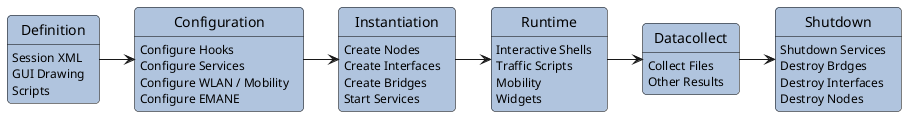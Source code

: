 @startuml
skinparam {
    RoundCorner 8
    StateBorderColor #Black
    StateBackgroundColor #LightSteelBlue
}

Definition: Session XML
Definition: GUI Drawing
Definition: Scripts

Configuration: Configure Hooks
Configuration: Configure Services
Configuration: Configure WLAN / Mobility
Configuration: Configure EMANE

Instantiation: Create Nodes
Instantiation: Create Interfaces
Instantiation: Create Bridges
Instantiation: Start Services

Runtime: Interactive Shells
Runtime: Traffic Scripts
Runtime: Mobility
Runtime: Widgets

Datacollect: Collect Files
Datacollect: Other Results

Shutdown: Shutdown Services
Shutdown: Destroy Brdges
Shutdown: Destroy Interfaces
Shutdown: Destroy Nodes

Definition -> Configuration
Configuration -> Instantiation
Instantiation -> Runtime
Runtime -> Datacollect
Datacollect -> Shutdown
@enduml
